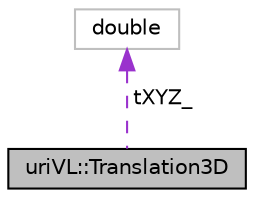 digraph "uriVL::Translation3D"
{
  edge [fontname="Helvetica",fontsize="10",labelfontname="Helvetica",labelfontsize="10"];
  node [fontname="Helvetica",fontsize="10",shape=record];
  Node1 [label="uriVL::Translation3D",height=0.2,width=0.4,color="black", fillcolor="grey75", style="filled", fontcolor="black"];
  Node2 -> Node1 [dir="back",color="darkorchid3",fontsize="10",style="dashed",label=" tXYZ_" ,fontname="Helvetica"];
  Node2 [label="double",height=0.2,width=0.4,color="grey75", fillcolor="white", style="filled"];
}
